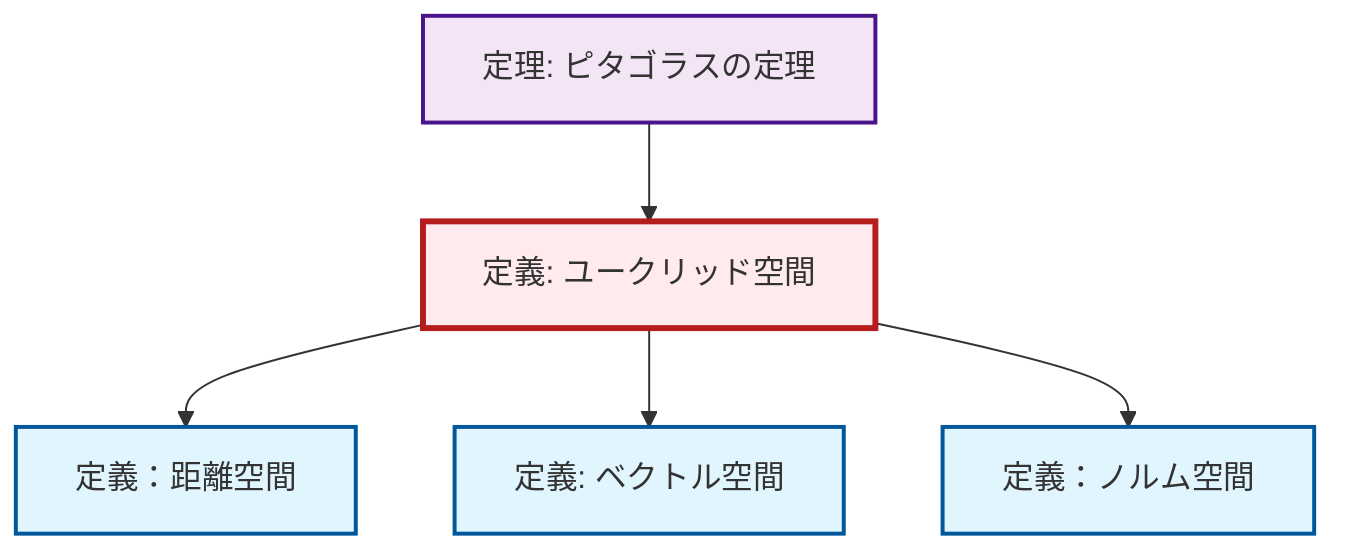 graph TD
    classDef definition fill:#e1f5fe,stroke:#01579b,stroke-width:2px
    classDef theorem fill:#f3e5f5,stroke:#4a148c,stroke-width:2px
    classDef axiom fill:#fff3e0,stroke:#e65100,stroke-width:2px
    classDef example fill:#e8f5e9,stroke:#1b5e20,stroke-width:2px
    classDef current fill:#ffebee,stroke:#b71c1c,stroke-width:3px
    def-normed-vector-space["定義：ノルム空間"]:::definition
    thm-pythagorean["定理: ピタゴラスの定理"]:::theorem
    def-vector-space["定義: ベクトル空間"]:::definition
    def-metric-space["定義：距離空間"]:::definition
    def-euclidean-space["定義: ユークリッド空間"]:::definition
    def-euclidean-space --> def-metric-space
    def-euclidean-space --> def-vector-space
    thm-pythagorean --> def-euclidean-space
    def-euclidean-space --> def-normed-vector-space
    class def-euclidean-space current